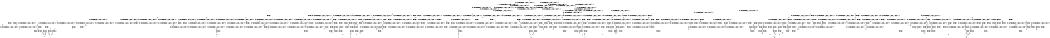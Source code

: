 digraph BCG {
size = "7, 10.5";
center = TRUE;
node [shape = circle];
0 [peripheries = 2];
0 -> 1 [label = "EX !0 !ATOMIC_EXCH_BRANCH (1, +0, FALSE, +0, 1, TRUE) !{0, 1, 2}"];
0 -> 2 [label = "EX !2 !ATOMIC_EXCH_BRANCH (1, +0, FALSE, +0, 1, TRUE) !{0, 1, 2}"];
0 -> 3 [label = "EX !1 !ATOMIC_EXCH_BRANCH (1, +1, TRUE, +0, 2, TRUE) !{0, 1, 2}"];
0 -> 4 [label = "EX !0 !ATOMIC_EXCH_BRANCH (1, +0, FALSE, +0, 1, TRUE) !{0, 1, 2}"];
1 -> 1 [label = "EX !0 !ATOMIC_EXCH_BRANCH (1, +0, FALSE, +0, 1, TRUE) !{0, 1, 2}"];
1 -> 5 [label = "EX !2 !ATOMIC_EXCH_BRANCH (1, +0, FALSE, +0, 1, TRUE) !{0, 1, 2}"];
1 -> 6 [label = "EX !1 !ATOMIC_EXCH_BRANCH (1, +1, TRUE, +0, 2, TRUE) !{0, 1, 2}"];
1 -> 4 [label = "EX !0 !ATOMIC_EXCH_BRANCH (1, +0, FALSE, +0, 1, TRUE) !{0, 1, 2}"];
2 -> 2 [label = "EX !2 !ATOMIC_EXCH_BRANCH (1, +0, FALSE, +0, 1, TRUE) !{0, 1, 2}"];
2 -> 5 [label = "EX !0 !ATOMIC_EXCH_BRANCH (1, +0, FALSE, +0, 1, TRUE) !{0, 1, 2}"];
2 -> 7 [label = "EX !1 !ATOMIC_EXCH_BRANCH (1, +1, TRUE, +0, 2, TRUE) !{0, 1, 2}"];
2 -> 8 [label = "EX !0 !ATOMIC_EXCH_BRANCH (1, +0, FALSE, +0, 1, TRUE) !{0, 1, 2}"];
3 -> 9 [label = "EX !0 !ATOMIC_EXCH_BRANCH (1, +0, FALSE, +0, 1, FALSE) !{0, 1, 2}"];
3 -> 10 [label = "EX !2 !ATOMIC_EXCH_BRANCH (1, +0, FALSE, +0, 1, FALSE) !{0, 1, 2}"];
3 -> 11 [label = "TERMINATE !1"];
3 -> 12 [label = "EX !0 !ATOMIC_EXCH_BRANCH (1, +0, FALSE, +0, 1, FALSE) !{0, 1, 2}"];
4 -> 13 [label = "EX !1 !ATOMIC_EXCH_BRANCH (1, +1, TRUE, +0, 2, TRUE) !{0, 1, 2}"];
4 -> 4 [label = "EX !0 !ATOMIC_EXCH_BRANCH (1, +0, FALSE, +0, 1, TRUE) !{0, 1, 2}"];
4 -> 8 [label = "EX !2 !ATOMIC_EXCH_BRANCH (1, +0, FALSE, +0, 1, TRUE) !{0, 1, 2}"];
4 -> 14 [label = "EX !1 !ATOMIC_EXCH_BRANCH (1, +1, TRUE, +0, 2, TRUE) !{0, 1, 2}"];
5 -> 5 [label = "EX !0 !ATOMIC_EXCH_BRANCH (1, +0, FALSE, +0, 1, TRUE) !{0, 1, 2}"];
5 -> 5 [label = "EX !2 !ATOMIC_EXCH_BRANCH (1, +0, FALSE, +0, 1, TRUE) !{0, 1, 2}"];
5 -> 15 [label = "EX !1 !ATOMIC_EXCH_BRANCH (1, +1, TRUE, +0, 2, TRUE) !{0, 1, 2}"];
5 -> 8 [label = "EX !0 !ATOMIC_EXCH_BRANCH (1, +0, FALSE, +0, 1, TRUE) !{0, 1, 2}"];
6 -> 9 [label = "EX !0 !ATOMIC_EXCH_BRANCH (1, +0, FALSE, +0, 1, FALSE) !{0, 1, 2}"];
6 -> 16 [label = "EX !2 !ATOMIC_EXCH_BRANCH (1, +0, FALSE, +0, 1, FALSE) !{0, 1, 2}"];
6 -> 17 [label = "TERMINATE !1"];
6 -> 12 [label = "EX !0 !ATOMIC_EXCH_BRANCH (1, +0, FALSE, +0, 1, FALSE) !{0, 1, 2}"];
7 -> 10 [label = "EX !2 !ATOMIC_EXCH_BRANCH (1, +0, FALSE, +0, 1, FALSE) !{0, 1, 2}"];
7 -> 18 [label = "EX !0 !ATOMIC_EXCH_BRANCH (1, +0, FALSE, +0, 1, FALSE) !{0, 1, 2}"];
7 -> 19 [label = "TERMINATE !1"];
7 -> 20 [label = "EX !0 !ATOMIC_EXCH_BRANCH (1, +0, FALSE, +0, 1, FALSE) !{0, 1, 2}"];
8 -> 21 [label = "EX !1 !ATOMIC_EXCH_BRANCH (1, +1, TRUE, +0, 2, TRUE) !{0, 1, 2}"];
8 -> 8 [label = "EX !0 !ATOMIC_EXCH_BRANCH (1, +0, FALSE, +0, 1, TRUE) !{0, 1, 2}"];
8 -> 8 [label = "EX !2 !ATOMIC_EXCH_BRANCH (1, +0, FALSE, +0, 1, TRUE) !{0, 1, 2}"];
8 -> 22 [label = "EX !1 !ATOMIC_EXCH_BRANCH (1, +1, TRUE, +0, 2, TRUE) !{0, 1, 2}"];
9 -> 23 [label = "EX !2 !ATOMIC_EXCH_BRANCH (1, +0, FALSE, +0, 1, FALSE) !{0, 1, 2}"];
9 -> 24 [label = "TERMINATE !0"];
9 -> 25 [label = "TERMINATE !1"];
10 -> 23 [label = "EX !0 !ATOMIC_EXCH_BRANCH (1, +0, FALSE, +0, 1, FALSE) !{0, 1, 2}"];
10 -> 26 [label = "TERMINATE !2"];
10 -> 27 [label = "TERMINATE !1"];
10 -> 28 [label = "EX !0 !ATOMIC_EXCH_BRANCH (1, +0, FALSE, +0, 1, FALSE) !{0, 1, 2}"];
11 -> 29 [label = "EX !0 !ATOMIC_EXCH_BRANCH (1, +0, FALSE, +0, 1, FALSE) !{0, 2}"];
11 -> 30 [label = "EX !2 !ATOMIC_EXCH_BRANCH (1, +0, FALSE, +0, 1, FALSE) !{0, 2}"];
11 -> 31 [label = "EX !0 !ATOMIC_EXCH_BRANCH (1, +0, FALSE, +0, 1, FALSE) !{0, 2}"];
12 -> 28 [label = "EX !2 !ATOMIC_EXCH_BRANCH (1, +0, FALSE, +0, 1, FALSE) !{0, 1, 2}"];
12 -> 32 [label = "TERMINATE !0"];
12 -> 33 [label = "TERMINATE !1"];
13 -> 34 [label = "EX !2 !ATOMIC_EXCH_BRANCH (1, +0, FALSE, +0, 1, FALSE) !{0, 1, 2}"];
13 -> 35 [label = "EX !0 !ATOMIC_EXCH_BRANCH (1, +0, FALSE, +0, 1, FALSE) !{0, 1, 2}"];
13 -> 36 [label = "EX !2 !ATOMIC_EXCH_BRANCH (1, +0, FALSE, +0, 1, FALSE) !{0, 1, 2}"];
13 -> 37 [label = "TERMINATE !1"];
14 -> 12 [label = "EX !0 !ATOMIC_EXCH_BRANCH (1, +0, FALSE, +0, 1, FALSE) !{0, 1, 2}"];
14 -> 38 [label = "EX !2 !ATOMIC_EXCH_BRANCH (1, +0, FALSE, +0, 1, FALSE) !{0, 1, 2}"];
14 -> 39 [label = "TERMINATE !1"];
15 -> 18 [label = "EX !0 !ATOMIC_EXCH_BRANCH (1, +0, FALSE, +0, 1, FALSE) !{0, 1, 2}"];
15 -> 16 [label = "EX !2 !ATOMIC_EXCH_BRANCH (1, +0, FALSE, +0, 1, FALSE) !{0, 1, 2}"];
15 -> 40 [label = "TERMINATE !1"];
15 -> 20 [label = "EX !0 !ATOMIC_EXCH_BRANCH (1, +0, FALSE, +0, 1, FALSE) !{0, 1, 2}"];
16 -> 23 [label = "EX !0 !ATOMIC_EXCH_BRANCH (1, +0, FALSE, +0, 1, FALSE) !{0, 1, 2}"];
16 -> 41 [label = "TERMINATE !2"];
16 -> 42 [label = "TERMINATE !1"];
16 -> 28 [label = "EX !0 !ATOMIC_EXCH_BRANCH (1, +0, FALSE, +0, 1, FALSE) !{0, 1, 2}"];
17 -> 29 [label = "EX !0 !ATOMIC_EXCH_BRANCH (1, +0, FALSE, +0, 1, FALSE) !{0, 2}"];
17 -> 43 [label = "EX !2 !ATOMIC_EXCH_BRANCH (1, +0, FALSE, +0, 1, FALSE) !{0, 2}"];
17 -> 31 [label = "EX !0 !ATOMIC_EXCH_BRANCH (1, +0, FALSE, +0, 1, FALSE) !{0, 2}"];
18 -> 23 [label = "EX !2 !ATOMIC_EXCH_BRANCH (1, +0, FALSE, +0, 1, FALSE) !{0, 1, 2}"];
18 -> 44 [label = "TERMINATE !0"];
18 -> 45 [label = "TERMINATE !1"];
19 -> 30 [label = "EX !2 !ATOMIC_EXCH_BRANCH (1, +0, FALSE, +0, 1, FALSE) !{0, 2}"];
19 -> 46 [label = "EX !0 !ATOMIC_EXCH_BRANCH (1, +0, FALSE, +0, 1, FALSE) !{0, 2}"];
19 -> 47 [label = "EX !0 !ATOMIC_EXCH_BRANCH (1, +0, FALSE, +0, 1, FALSE) !{0, 2}"];
20 -> 28 [label = "EX !2 !ATOMIC_EXCH_BRANCH (1, +0, FALSE, +0, 1, FALSE) !{0, 1, 2}"];
20 -> 48 [label = "TERMINATE !0"];
20 -> 49 [label = "TERMINATE !1"];
21 -> 34 [label = "EX !2 !ATOMIC_EXCH_BRANCH (1, +0, FALSE, +0, 1, FALSE) !{0, 1, 2}"];
21 -> 50 [label = "EX !0 !ATOMIC_EXCH_BRANCH (1, +0, FALSE, +0, 1, FALSE) !{0, 1, 2}"];
21 -> 36 [label = "EX !2 !ATOMIC_EXCH_BRANCH (1, +0, FALSE, +0, 1, FALSE) !{0, 1, 2}"];
21 -> 51 [label = "TERMINATE !1"];
22 -> 20 [label = "EX !0 !ATOMIC_EXCH_BRANCH (1, +0, FALSE, +0, 1, FALSE) !{0, 1, 2}"];
22 -> 38 [label = "EX !2 !ATOMIC_EXCH_BRANCH (1, +0, FALSE, +0, 1, FALSE) !{0, 1, 2}"];
22 -> 52 [label = "TERMINATE !1"];
23 -> 53 [label = "TERMINATE !0"];
23 -> 54 [label = "TERMINATE !2"];
23 -> 55 [label = "TERMINATE !1"];
24 -> 56 [label = "EX !2 !ATOMIC_EXCH_BRANCH (1, +0, FALSE, +0, 1, FALSE) !{1, 2}"];
24 -> 57 [label = "TERMINATE !1"];
25 -> 58 [label = "EX !2 !ATOMIC_EXCH_BRANCH (1, +0, FALSE, +0, 1, FALSE) !{0, 2}"];
25 -> 59 [label = "TERMINATE !0"];
26 -> 60 [label = "EX !0 !ATOMIC_EXCH_BRANCH (1, +0, FALSE, +0, 1, FALSE) !{0, 1}"];
26 -> 61 [label = "TERMINATE !1"];
26 -> 62 [label = "EX !0 !ATOMIC_EXCH_BRANCH (1, +0, FALSE, +0, 1, FALSE) !{0, 1}"];
27 -> 58 [label = "EX !0 !ATOMIC_EXCH_BRANCH (1, +0, FALSE, +0, 1, FALSE) !{0, 2}"];
27 -> 63 [label = "TERMINATE !2"];
27 -> 64 [label = "EX !0 !ATOMIC_EXCH_BRANCH (1, +0, FALSE, +0, 1, FALSE) !{0, 2}"];
28 -> 65 [label = "TERMINATE !0"];
28 -> 66 [label = "TERMINATE !2"];
28 -> 67 [label = "TERMINATE !1"];
29 -> 58 [label = "EX !2 !ATOMIC_EXCH_BRANCH (1, +0, FALSE, +0, 1, FALSE) !{0, 2}"];
29 -> 59 [label = "TERMINATE !0"];
30 -> 58 [label = "EX !0 !ATOMIC_EXCH_BRANCH (1, +0, FALSE, +0, 1, FALSE) !{0, 2}"];
30 -> 63 [label = "TERMINATE !2"];
30 -> 64 [label = "EX !0 !ATOMIC_EXCH_BRANCH (1, +0, FALSE, +0, 1, FALSE) !{0, 2}"];
31 -> 68 [label = "EX !2 !ATOMIC_EXCH_BRANCH (1, +0, FALSE, +0, 1, FALSE) !{0, 2}"];
31 -> 64 [label = "EX !2 !ATOMIC_EXCH_BRANCH (1, +0, FALSE, +0, 1, FALSE) !{0, 2}"];
31 -> 69 [label = "TERMINATE !0"];
32 -> 70 [label = "EX !2 !ATOMIC_EXCH_BRANCH (1, +0, FALSE, +0, 1, FALSE) !{1, 2}"];
32 -> 71 [label = "TERMINATE !1"];
33 -> 72 [label = "EX !2 !ATOMIC_EXCH_BRANCH (1, +0, FALSE, +0, 1, FALSE) !{0, 2}"];
33 -> 73 [label = "TERMINATE !0"];
34 -> 74 [label = "EX !0 !ATOMIC_EXCH_BRANCH (1, +0, FALSE, +0, 1, FALSE) !{0, 1, 2}"];
34 -> 75 [label = "TERMINATE !2"];
34 -> 76 [label = "TERMINATE !1"];
34 -> 28 [label = "EX !0 !ATOMIC_EXCH_BRANCH (1, +0, FALSE, +0, 1, FALSE) !{0, 1, 2}"];
35 -> 74 [label = "EX !2 !ATOMIC_EXCH_BRANCH (1, +0, FALSE, +0, 1, FALSE) !{0, 1, 2}"];
35 -> 77 [label = "EX !2 !ATOMIC_EXCH_BRANCH (1, +0, FALSE, +0, 1, FALSE) !{0, 1, 2}"];
35 -> 78 [label = "TERMINATE !0"];
35 -> 79 [label = "TERMINATE !1"];
36 -> 77 [label = "EX !0 !ATOMIC_EXCH_BRANCH (1, +0, FALSE, +0, 1, FALSE) !{0, 1, 2}"];
36 -> 80 [label = "TERMINATE !2"];
36 -> 81 [label = "TERMINATE !1"];
37 -> 82 [label = "EX !0 !ATOMIC_EXCH_BRANCH (1, +0, FALSE, +0, 1, FALSE) !{0, 2}"];
37 -> 83 [label = "EX !2 !ATOMIC_EXCH_BRANCH (1, +0, FALSE, +0, 1, FALSE) !{0, 2}"];
38 -> 28 [label = "EX !0 !ATOMIC_EXCH_BRANCH (1, +0, FALSE, +0, 1, FALSE) !{0, 1, 2}"];
38 -> 84 [label = "TERMINATE !2"];
38 -> 85 [label = "TERMINATE !1"];
39 -> 86 [label = "EX !0 !ATOMIC_EXCH_BRANCH (1, +0, FALSE, +0, 1, FALSE) !{0, 2}"];
39 -> 87 [label = "EX !2 !ATOMIC_EXCH_BRANCH (1, +0, FALSE, +0, 1, FALSE) !{0, 2}"];
40 -> 46 [label = "EX !0 !ATOMIC_EXCH_BRANCH (1, +0, FALSE, +0, 1, FALSE) !{0, 2}"];
40 -> 43 [label = "EX !2 !ATOMIC_EXCH_BRANCH (1, +0, FALSE, +0, 1, FALSE) !{0, 2}"];
40 -> 47 [label = "EX !0 !ATOMIC_EXCH_BRANCH (1, +0, FALSE, +0, 1, FALSE) !{0, 2}"];
41 -> 60 [label = "EX !0 !ATOMIC_EXCH_BRANCH (1, +0, FALSE, +0, 1, FALSE) !{0, 1}"];
41 -> 88 [label = "TERMINATE !1"];
41 -> 62 [label = "EX !0 !ATOMIC_EXCH_BRANCH (1, +0, FALSE, +0, 1, FALSE) !{0, 1}"];
42 -> 58 [label = "EX !0 !ATOMIC_EXCH_BRANCH (1, +0, FALSE, +0, 1, FALSE) !{0, 2}"];
42 -> 89 [label = "TERMINATE !2"];
42 -> 64 [label = "EX !0 !ATOMIC_EXCH_BRANCH (1, +0, FALSE, +0, 1, FALSE) !{0, 2}"];
43 -> 58 [label = "EX !0 !ATOMIC_EXCH_BRANCH (1, +0, FALSE, +0, 1, FALSE) !{0, 2}"];
43 -> 89 [label = "TERMINATE !2"];
43 -> 64 [label = "EX !0 !ATOMIC_EXCH_BRANCH (1, +0, FALSE, +0, 1, FALSE) !{0, 2}"];
44 -> 56 [label = "EX !2 !ATOMIC_EXCH_BRANCH (1, +0, FALSE, +0, 1, FALSE) !{1, 2}"];
44 -> 90 [label = "TERMINATE !1"];
45 -> 58 [label = "EX !2 !ATOMIC_EXCH_BRANCH (1, +0, FALSE, +0, 1, FALSE) !{0, 2}"];
45 -> 91 [label = "TERMINATE !0"];
46 -> 58 [label = "EX !2 !ATOMIC_EXCH_BRANCH (1, +0, FALSE, +0, 1, FALSE) !{0, 2}"];
46 -> 91 [label = "TERMINATE !0"];
47 -> 68 [label = "EX !2 !ATOMIC_EXCH_BRANCH (1, +0, FALSE, +0, 1, FALSE) !{0, 2}"];
47 -> 64 [label = "EX !2 !ATOMIC_EXCH_BRANCH (1, +0, FALSE, +0, 1, FALSE) !{0, 2}"];
47 -> 92 [label = "TERMINATE !0"];
48 -> 70 [label = "EX !2 !ATOMIC_EXCH_BRANCH (1, +0, FALSE, +0, 1, FALSE) !{1, 2}"];
48 -> 93 [label = "TERMINATE !1"];
49 -> 72 [label = "EX !2 !ATOMIC_EXCH_BRANCH (1, +0, FALSE, +0, 1, FALSE) !{0, 2}"];
49 -> 94 [label = "TERMINATE !0"];
50 -> 74 [label = "EX !2 !ATOMIC_EXCH_BRANCH (1, +0, FALSE, +0, 1, FALSE) !{0, 1, 2}"];
50 -> 77 [label = "EX !2 !ATOMIC_EXCH_BRANCH (1, +0, FALSE, +0, 1, FALSE) !{0, 1, 2}"];
50 -> 95 [label = "TERMINATE !0"];
50 -> 96 [label = "TERMINATE !1"];
51 -> 97 [label = "EX !0 !ATOMIC_EXCH_BRANCH (1, +0, FALSE, +0, 1, FALSE) !{0, 2}"];
51 -> 83 [label = "EX !2 !ATOMIC_EXCH_BRANCH (1, +0, FALSE, +0, 1, FALSE) !{0, 2}"];
52 -> 98 [label = "EX !0 !ATOMIC_EXCH_BRANCH (1, +0, FALSE, +0, 1, FALSE) !{0, 2}"];
52 -> 87 [label = "EX !2 !ATOMIC_EXCH_BRANCH (1, +0, FALSE, +0, 1, FALSE) !{0, 2}"];
53 -> 99 [label = "TERMINATE !2"];
53 -> 100 [label = "TERMINATE !1"];
54 -> 101 [label = "TERMINATE !0"];
54 -> 102 [label = "TERMINATE !1"];
55 -> 103 [label = "TERMINATE !0"];
55 -> 104 [label = "TERMINATE !2"];
56 -> 99 [label = "TERMINATE !2"];
56 -> 100 [label = "TERMINATE !1"];
57 -> 105 [label = "EX !2 !ATOMIC_EXCH_BRANCH (1, +0, FALSE, +0, 1, FALSE) !{2}"];
57 -> 106 [label = "EX !2 !ATOMIC_EXCH_BRANCH (1, +0, FALSE, +0, 1, FALSE) !{2}"];
58 -> 103 [label = "TERMINATE !0"];
58 -> 104 [label = "TERMINATE !2"];
59 -> 105 [label = "EX !2 !ATOMIC_EXCH_BRANCH (1, +0, FALSE, +0, 1, FALSE) !{2}"];
59 -> 106 [label = "EX !2 !ATOMIC_EXCH_BRANCH (1, +0, FALSE, +0, 1, FALSE) !{2}"];
60 -> 101 [label = "TERMINATE !0"];
60 -> 102 [label = "TERMINATE !1"];
61 -> 107 [label = "EX !0 !ATOMIC_EXCH_BRANCH (1, +0, FALSE, +0, 1, FALSE) !{0}"];
61 -> 108 [label = "EX !0 !ATOMIC_EXCH_BRANCH (1, +0, FALSE, +0, 1, FALSE) !{0}"];
62 -> 109 [label = "TERMINATE !0"];
62 -> 110 [label = "TERMINATE !1"];
63 -> 107 [label = "EX !0 !ATOMIC_EXCH_BRANCH (1, +0, FALSE, +0, 1, FALSE) !{0}"];
63 -> 108 [label = "EX !0 !ATOMIC_EXCH_BRANCH (1, +0, FALSE, +0, 1, FALSE) !{0}"];
64 -> 111 [label = "TERMINATE !0"];
64 -> 112 [label = "TERMINATE !2"];
65 -> 113 [label = "TERMINATE !2"];
65 -> 114 [label = "TERMINATE !1"];
66 -> 115 [label = "TERMINATE !0"];
66 -> 116 [label = "TERMINATE !1"];
67 -> 117 [label = "TERMINATE !0"];
67 -> 118 [label = "TERMINATE !2"];
68 -> 119 [label = "TERMINATE !0"];
68 -> 120 [label = "TERMINATE !2"];
69 -> 121 [label = "EX !2 !ATOMIC_EXCH_BRANCH (1, +0, FALSE, +0, 1, FALSE) !{2}"];
70 -> 113 [label = "TERMINATE !2"];
70 -> 114 [label = "TERMINATE !1"];
71 -> 122 [label = "EX !2 !ATOMIC_EXCH_BRANCH (1, +0, FALSE, +0, 1, FALSE) !{2}"];
72 -> 117 [label = "TERMINATE !0"];
72 -> 118 [label = "TERMINATE !2"];
73 -> 122 [label = "EX !2 !ATOMIC_EXCH_BRANCH (1, +0, FALSE, +0, 1, FALSE) !{2}"];
74 -> 123 [label = "TERMINATE !0"];
74 -> 124 [label = "TERMINATE !2"];
74 -> 125 [label = "TERMINATE !1"];
75 -> 126 [label = "EX !0 !ATOMIC_EXCH_BRANCH (1, +0, FALSE, +0, 1, FALSE) !{0, 1}"];
75 -> 127 [label = "TERMINATE !1"];
76 -> 128 [label = "EX !0 !ATOMIC_EXCH_BRANCH (1, +0, FALSE, +0, 1, FALSE) !{0, 2}"];
76 -> 129 [label = "TERMINATE !2"];
77 -> 130 [label = "TERMINATE !0"];
77 -> 131 [label = "TERMINATE !2"];
77 -> 132 [label = "TERMINATE !1"];
78 -> 133 [label = "EX !2 !ATOMIC_EXCH_BRANCH (1, +0, FALSE, +0, 1, FALSE) !{1, 2}"];
78 -> 134 [label = "TERMINATE !1"];
79 -> 135 [label = "EX !2 !ATOMIC_EXCH_BRANCH (1, +0, FALSE, +0, 1, FALSE) !{0, 2}"];
79 -> 136 [label = "TERMINATE !0"];
80 -> 137 [label = "EX !0 !ATOMIC_EXCH_BRANCH (1, +0, FALSE, +0, 1, FALSE) !{0, 1}"];
80 -> 138 [label = "TERMINATE !1"];
81 -> 135 [label = "EX !0 !ATOMIC_EXCH_BRANCH (1, +0, FALSE, +0, 1, FALSE) !{0, 2}"];
81 -> 139 [label = "TERMINATE !2"];
82 -> 135 [label = "EX !2 !ATOMIC_EXCH_BRANCH (1, +0, FALSE, +0, 1, FALSE) !{0, 2}"];
82 -> 136 [label = "TERMINATE !0"];
83 -> 135 [label = "EX !0 !ATOMIC_EXCH_BRANCH (1, +0, FALSE, +0, 1, FALSE) !{0, 2}"];
83 -> 139 [label = "TERMINATE !2"];
84 -> 140 [label = "EX !0 !ATOMIC_EXCH_BRANCH (1, +0, FALSE, +0, 1, FALSE) !{0, 1}"];
84 -> 141 [label = "TERMINATE !1"];
85 -> 72 [label = "EX !0 !ATOMIC_EXCH_BRANCH (1, +0, FALSE, +0, 1, FALSE) !{0, 2}"];
85 -> 142 [label = "TERMINATE !2"];
86 -> 72 [label = "EX !2 !ATOMIC_EXCH_BRANCH (1, +0, FALSE, +0, 1, FALSE) !{0, 2}"];
86 -> 73 [label = "TERMINATE !0"];
87 -> 72 [label = "EX !0 !ATOMIC_EXCH_BRANCH (1, +0, FALSE, +0, 1, FALSE) !{0, 2}"];
87 -> 142 [label = "TERMINATE !2"];
88 -> 107 [label = "EX !0 !ATOMIC_EXCH_BRANCH (1, +0, FALSE, +0, 1, FALSE) !{0}"];
88 -> 108 [label = "EX !0 !ATOMIC_EXCH_BRANCH (1, +0, FALSE, +0, 1, FALSE) !{0}"];
89 -> 107 [label = "EX !0 !ATOMIC_EXCH_BRANCH (1, +0, FALSE, +0, 1, FALSE) !{0}"];
89 -> 108 [label = "EX !0 !ATOMIC_EXCH_BRANCH (1, +0, FALSE, +0, 1, FALSE) !{0}"];
90 -> 105 [label = "EX !2 !ATOMIC_EXCH_BRANCH (1, +0, FALSE, +0, 1, FALSE) !{2}"];
90 -> 106 [label = "EX !2 !ATOMIC_EXCH_BRANCH (1, +0, FALSE, +0, 1, FALSE) !{2}"];
91 -> 105 [label = "EX !2 !ATOMIC_EXCH_BRANCH (1, +0, FALSE, +0, 1, FALSE) !{2}"];
91 -> 106 [label = "EX !2 !ATOMIC_EXCH_BRANCH (1, +0, FALSE, +0, 1, FALSE) !{2}"];
92 -> 121 [label = "EX !2 !ATOMIC_EXCH_BRANCH (1, +0, FALSE, +0, 1, FALSE) !{2}"];
93 -> 122 [label = "EX !2 !ATOMIC_EXCH_BRANCH (1, +0, FALSE, +0, 1, FALSE) !{2}"];
94 -> 122 [label = "EX !2 !ATOMIC_EXCH_BRANCH (1, +0, FALSE, +0, 1, FALSE) !{2}"];
95 -> 133 [label = "EX !2 !ATOMIC_EXCH_BRANCH (1, +0, FALSE, +0, 1, FALSE) !{1, 2}"];
95 -> 143 [label = "TERMINATE !1"];
96 -> 135 [label = "EX !2 !ATOMIC_EXCH_BRANCH (1, +0, FALSE, +0, 1, FALSE) !{0, 2}"];
96 -> 144 [label = "TERMINATE !0"];
97 -> 135 [label = "EX !2 !ATOMIC_EXCH_BRANCH (1, +0, FALSE, +0, 1, FALSE) !{0, 2}"];
97 -> 144 [label = "TERMINATE !0"];
98 -> 72 [label = "EX !2 !ATOMIC_EXCH_BRANCH (1, +0, FALSE, +0, 1, FALSE) !{0, 2}"];
98 -> 94 [label = "TERMINATE !0"];
99 -> 145 [label = "TERMINATE !1"];
100 -> 146 [label = "TERMINATE !2"];
101 -> 145 [label = "TERMINATE !1"];
102 -> 147 [label = "TERMINATE !0"];
103 -> 146 [label = "TERMINATE !2"];
104 -> 147 [label = "TERMINATE !0"];
105 -> 146 [label = "TERMINATE !2"];
106 -> 148 [label = "TERMINATE !2"];
107 -> 147 [label = "TERMINATE !0"];
108 -> 149 [label = "TERMINATE !0"];
109 -> 150 [label = "TERMINATE !1"];
110 -> 151 [label = "TERMINATE !0"];
111 -> 152 [label = "TERMINATE !2"];
112 -> 153 [label = "TERMINATE !0"];
113 -> 154 [label = "TERMINATE !1"];
114 -> 155 [label = "TERMINATE !2"];
115 -> 154 [label = "TERMINATE !1"];
116 -> 156 [label = "TERMINATE !0"];
117 -> 155 [label = "TERMINATE !2"];
118 -> 156 [label = "TERMINATE !0"];
119 -> 157 [label = "TERMINATE !2"];
120 -> 158 [label = "TERMINATE !0"];
121 -> 152 [label = "TERMINATE !2"];
122 -> 155 [label = "TERMINATE !2"];
123 -> 159 [label = "TERMINATE !2"];
123 -> 160 [label = "TERMINATE !1"];
124 -> 161 [label = "TERMINATE !0"];
124 -> 162 [label = "TERMINATE !1"];
125 -> 163 [label = "TERMINATE !0"];
125 -> 164 [label = "TERMINATE !2"];
126 -> 161 [label = "TERMINATE !0"];
126 -> 162 [label = "TERMINATE !1"];
127 -> 165 [label = "EX !0 !ATOMIC_EXCH_BRANCH (1, +0, FALSE, +0, 1, FALSE) !{0}"];
128 -> 163 [label = "TERMINATE !0"];
128 -> 164 [label = "TERMINATE !2"];
129 -> 165 [label = "EX !0 !ATOMIC_EXCH_BRANCH (1, +0, FALSE, +0, 1, FALSE) !{0}"];
130 -> 166 [label = "TERMINATE !2"];
130 -> 167 [label = "TERMINATE !1"];
131 -> 168 [label = "TERMINATE !0"];
131 -> 169 [label = "TERMINATE !1"];
132 -> 170 [label = "TERMINATE !0"];
132 -> 171 [label = "TERMINATE !2"];
133 -> 166 [label = "TERMINATE !2"];
133 -> 167 [label = "TERMINATE !1"];
134 -> 172 [label = "EX !2 !ATOMIC_EXCH_BRANCH (1, +0, FALSE, +0, 1, FALSE) !{2}"];
135 -> 170 [label = "TERMINATE !0"];
135 -> 171 [label = "TERMINATE !2"];
136 -> 172 [label = "EX !2 !ATOMIC_EXCH_BRANCH (1, +0, FALSE, +0, 1, FALSE) !{2}"];
137 -> 168 [label = "TERMINATE !0"];
137 -> 169 [label = "TERMINATE !1"];
138 -> 173 [label = "EX !0 !ATOMIC_EXCH_BRANCH (1, +0, FALSE, +0, 1, FALSE) !{0}"];
139 -> 173 [label = "EX !0 !ATOMIC_EXCH_BRANCH (1, +0, FALSE, +0, 1, FALSE) !{0}"];
140 -> 115 [label = "TERMINATE !0"];
140 -> 116 [label = "TERMINATE !1"];
141 -> 174 [label = "EX !0 !ATOMIC_EXCH_BRANCH (1, +0, FALSE, +0, 1, FALSE) !{0}"];
142 -> 174 [label = "EX !0 !ATOMIC_EXCH_BRANCH (1, +0, FALSE, +0, 1, FALSE) !{0}"];
143 -> 172 [label = "EX !2 !ATOMIC_EXCH_BRANCH (1, +0, FALSE, +0, 1, FALSE) !{2}"];
144 -> 172 [label = "EX !2 !ATOMIC_EXCH_BRANCH (1, +0, FALSE, +0, 1, FALSE) !{2}"];
145 -> 175 [label = "exit"];
146 -> 175 [label = "exit"];
147 -> 175 [label = "exit"];
148 -> 176 [label = "exit"];
149 -> 177 [label = "exit"];
150 -> 178 [label = "exit"];
151 -> 178 [label = "exit"];
152 -> 179 [label = "exit"];
153 -> 179 [label = "exit"];
154 -> 180 [label = "exit"];
155 -> 180 [label = "exit"];
156 -> 180 [label = "exit"];
157 -> 181 [label = "exit"];
158 -> 181 [label = "exit"];
159 -> 182 [label = "TERMINATE !1"];
160 -> 183 [label = "TERMINATE !2"];
161 -> 182 [label = "TERMINATE !1"];
162 -> 184 [label = "TERMINATE !0"];
163 -> 183 [label = "TERMINATE !2"];
164 -> 184 [label = "TERMINATE !0"];
165 -> 184 [label = "TERMINATE !0"];
166 -> 185 [label = "TERMINATE !1"];
167 -> 186 [label = "TERMINATE !2"];
168 -> 185 [label = "TERMINATE !1"];
169 -> 187 [label = "TERMINATE !0"];
170 -> 186 [label = "TERMINATE !2"];
171 -> 187 [label = "TERMINATE !0"];
172 -> 186 [label = "TERMINATE !2"];
173 -> 187 [label = "TERMINATE !0"];
174 -> 156 [label = "TERMINATE !0"];
182 -> 188 [label = "exit"];
183 -> 188 [label = "exit"];
184 -> 188 [label = "exit"];
185 -> 189 [label = "exit"];
186 -> 189 [label = "exit"];
187 -> 189 [label = "exit"];
}
